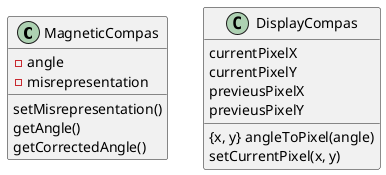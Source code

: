 @startuml

class MagneticCompas {
    -angle
    -misrepresentation
    setMisrepresentation()
    getAngle()
    getCorrectedAngle()
}

class DisplayCompas {
    currentPixelX
    currentPixelY
    previeusPixelX
    previeusPixelY

    {x, y} angleToPixel(angle)
    setCurrentPixel(x, y)
}



@enduml
